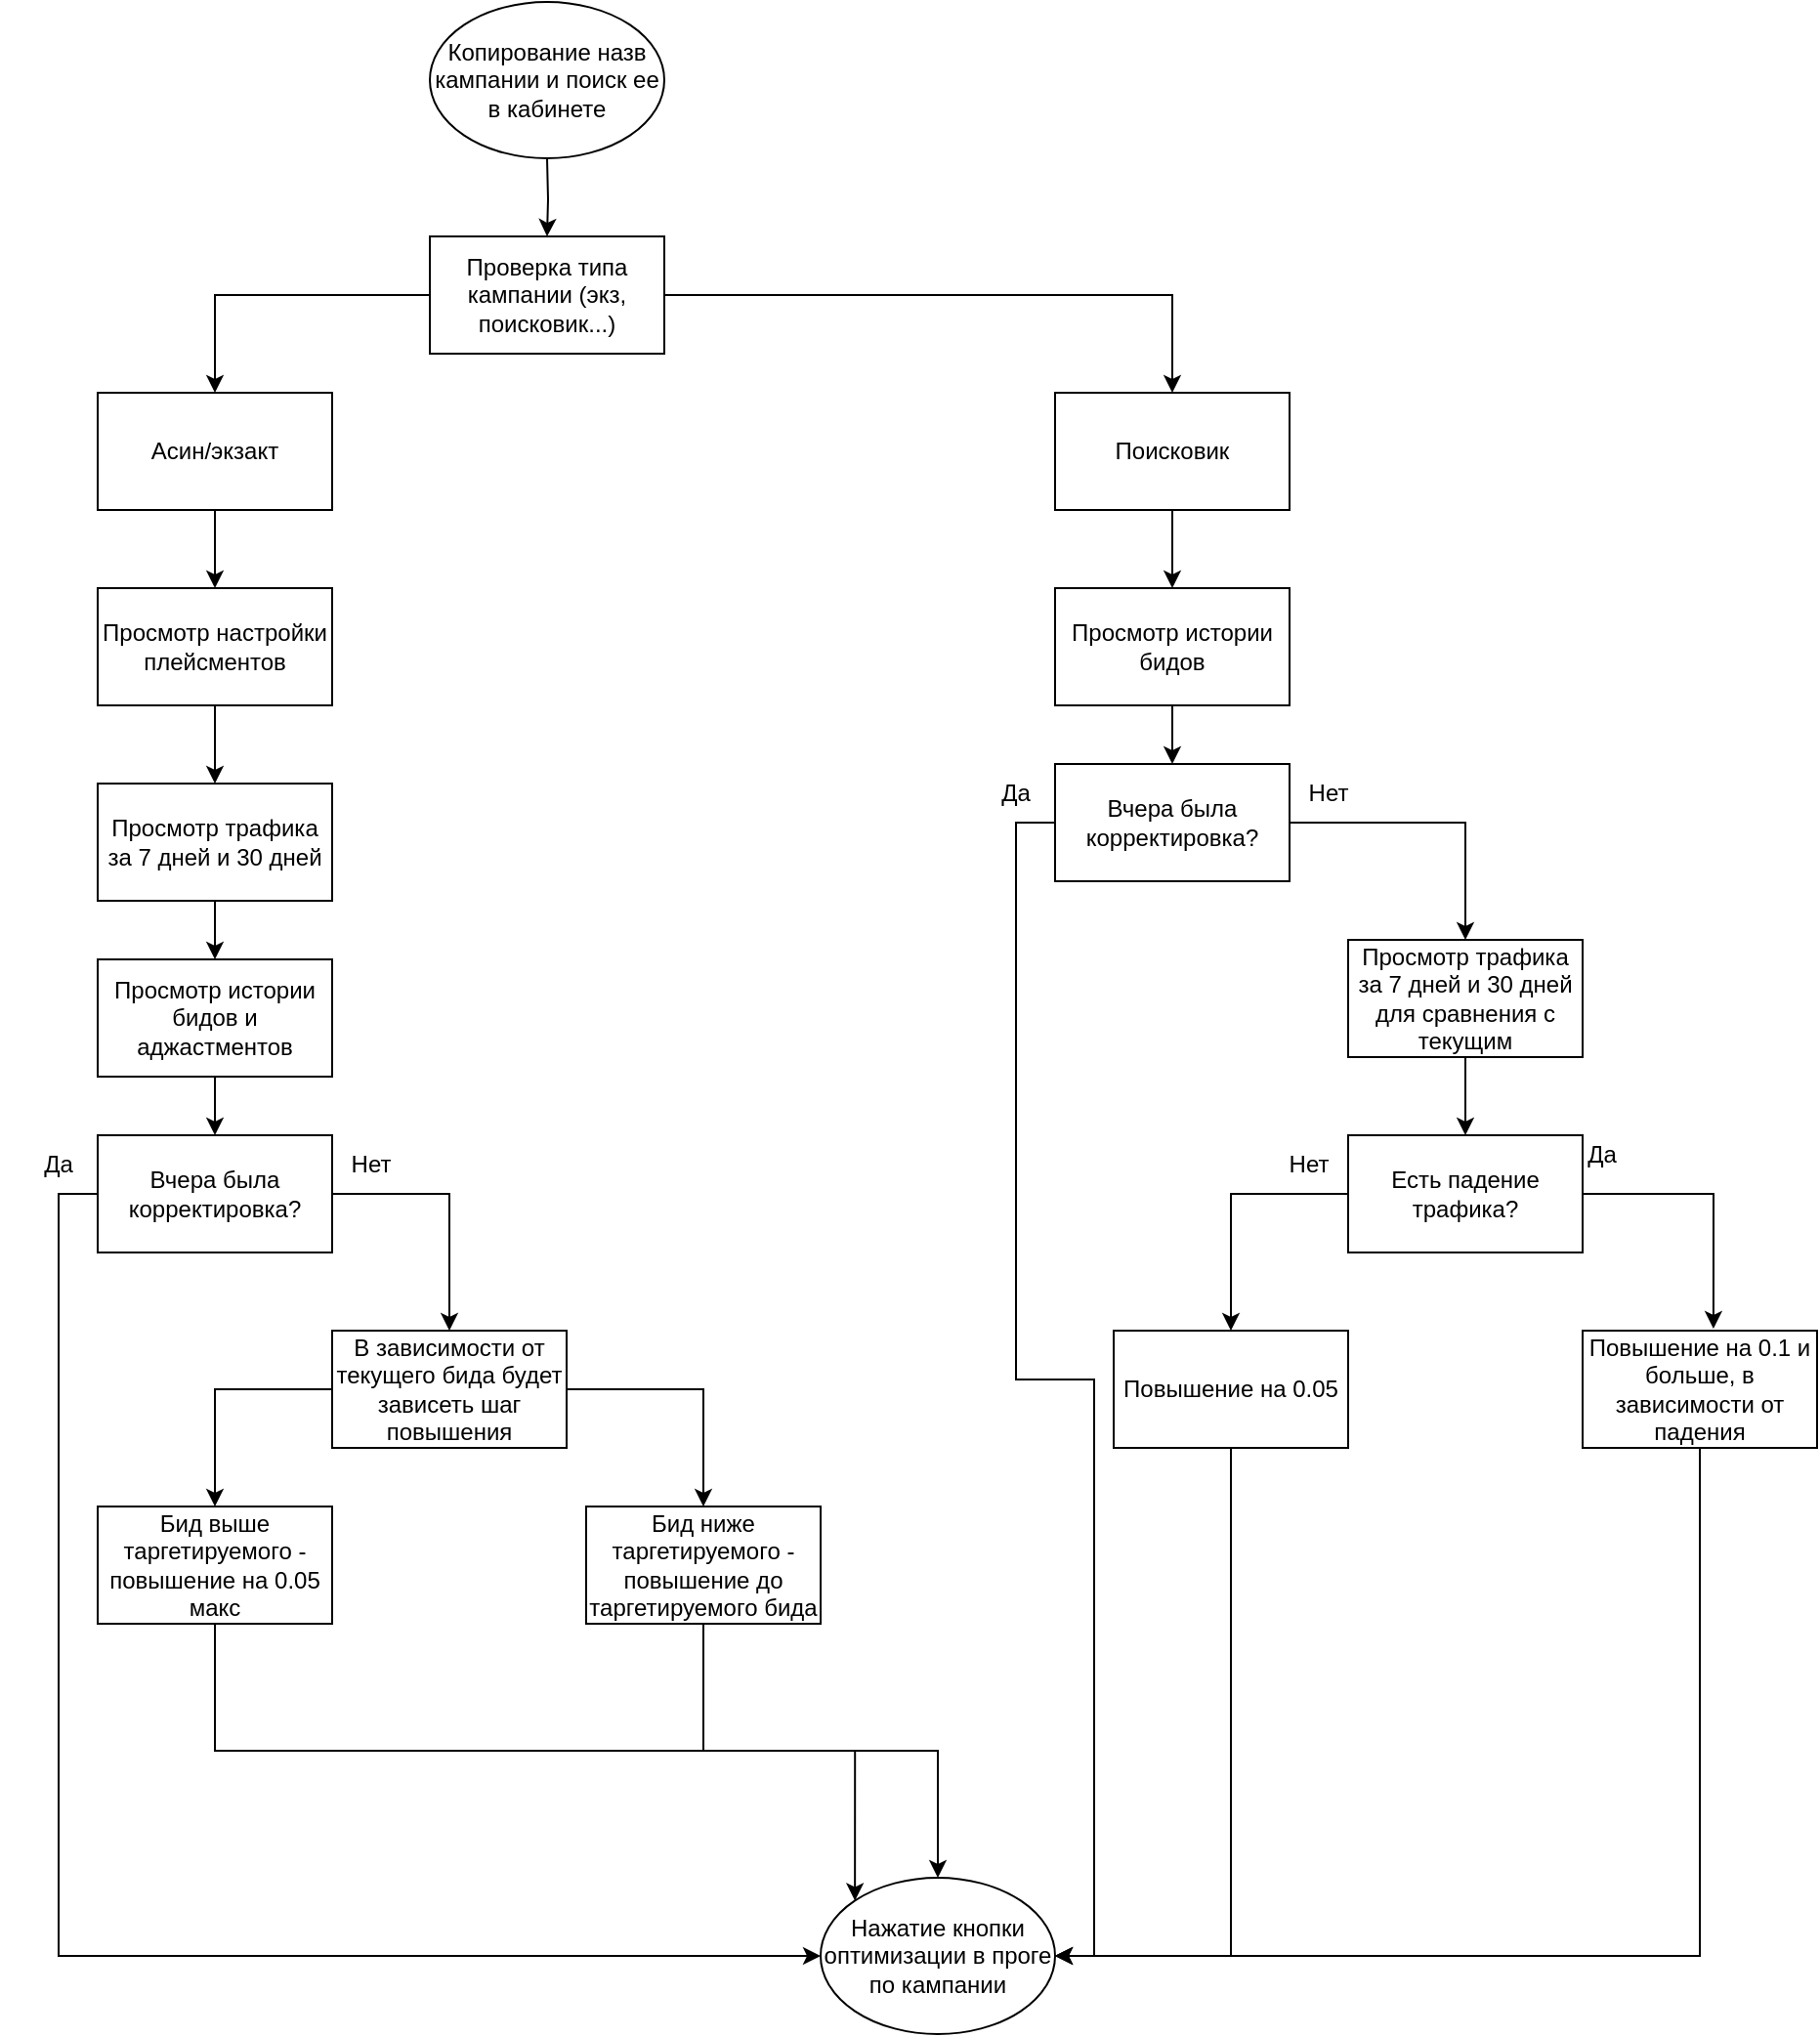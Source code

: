 <mxfile version="24.7.17">
  <diagram name="Страница — 1" id="2gytokV5b-rVUzI0W6c4">
    <mxGraphModel grid="1" page="1" gridSize="10" guides="1" tooltips="1" connect="1" arrows="1" fold="1" pageScale="1" pageWidth="827" pageHeight="1169" math="0" shadow="0">
      <root>
        <mxCell id="0" />
        <mxCell id="1" parent="0" />
        <mxCell id="pwe0ns4rHspd8RC1gSeA-3" style="edgeStyle=orthogonalEdgeStyle;rounded=0;orthogonalLoop=1;jettySize=auto;html=1;exitX=0.5;exitY=1;exitDx=0;exitDy=0;" edge="1" parent="1" target="pwe0ns4rHspd8RC1gSeA-2">
          <mxGeometry relative="1" as="geometry">
            <mxPoint x="390" y="90" as="sourcePoint" />
          </mxGeometry>
        </mxCell>
        <mxCell id="pwe0ns4rHspd8RC1gSeA-12" style="edgeStyle=orthogonalEdgeStyle;rounded=0;orthogonalLoop=1;jettySize=auto;html=1;exitX=0;exitY=0.5;exitDx=0;exitDy=0;entryX=0.5;entryY=0;entryDx=0;entryDy=0;" edge="1" parent="1" source="pwe0ns4rHspd8RC1gSeA-2" target="pwe0ns4rHspd8RC1gSeA-4">
          <mxGeometry relative="1" as="geometry" />
        </mxCell>
        <mxCell id="pwe0ns4rHspd8RC1gSeA-38" style="edgeStyle=orthogonalEdgeStyle;rounded=0;orthogonalLoop=1;jettySize=auto;html=1;exitX=1;exitY=0.5;exitDx=0;exitDy=0;entryX=0.5;entryY=0;entryDx=0;entryDy=0;" edge="1" parent="1" source="pwe0ns4rHspd8RC1gSeA-2" target="pwe0ns4rHspd8RC1gSeA-5">
          <mxGeometry relative="1" as="geometry" />
        </mxCell>
        <mxCell id="pwe0ns4rHspd8RC1gSeA-2" value="Проверка типа кампании (экз, поисковик...)" style="rounded=0;whiteSpace=wrap;html=1;" vertex="1" parent="1">
          <mxGeometry x="330" y="130" width="120" height="60" as="geometry" />
        </mxCell>
        <mxCell id="pwe0ns4rHspd8RC1gSeA-13" style="edgeStyle=orthogonalEdgeStyle;rounded=0;orthogonalLoop=1;jettySize=auto;html=1;exitX=0.5;exitY=1;exitDx=0;exitDy=0;entryX=0.5;entryY=0;entryDx=0;entryDy=0;" edge="1" parent="1" source="pwe0ns4rHspd8RC1gSeA-4" target="pwe0ns4rHspd8RC1gSeA-6">
          <mxGeometry relative="1" as="geometry" />
        </mxCell>
        <mxCell id="pwe0ns4rHspd8RC1gSeA-4" value="Асин/экзакт" style="rounded=0;whiteSpace=wrap;html=1;" vertex="1" parent="1">
          <mxGeometry x="160" y="210" width="120" height="60" as="geometry" />
        </mxCell>
        <mxCell id="pwe0ns4rHspd8RC1gSeA-40" style="edgeStyle=orthogonalEdgeStyle;rounded=0;orthogonalLoop=1;jettySize=auto;html=1;exitX=0.5;exitY=1;exitDx=0;exitDy=0;entryX=0.5;entryY=0;entryDx=0;entryDy=0;" edge="1" parent="1" source="pwe0ns4rHspd8RC1gSeA-5">
          <mxGeometry relative="1" as="geometry">
            <mxPoint x="710" y="310" as="targetPoint" />
          </mxGeometry>
        </mxCell>
        <mxCell id="pwe0ns4rHspd8RC1gSeA-5" value="Поисковик" style="rounded=0;whiteSpace=wrap;html=1;" vertex="1" parent="1">
          <mxGeometry x="650" y="210" width="120" height="60" as="geometry" />
        </mxCell>
        <mxCell id="pwe0ns4rHspd8RC1gSeA-14" style="edgeStyle=orthogonalEdgeStyle;rounded=0;orthogonalLoop=1;jettySize=auto;html=1;exitX=0.5;exitY=1;exitDx=0;exitDy=0;" edge="1" parent="1" source="pwe0ns4rHspd8RC1gSeA-6" target="pwe0ns4rHspd8RC1gSeA-7">
          <mxGeometry relative="1" as="geometry" />
        </mxCell>
        <mxCell id="pwe0ns4rHspd8RC1gSeA-6" value="Просмотр настройки плейсментов" style="rounded=0;whiteSpace=wrap;html=1;" vertex="1" parent="1">
          <mxGeometry x="160" y="310" width="120" height="60" as="geometry" />
        </mxCell>
        <mxCell id="pwe0ns4rHspd8RC1gSeA-15" style="edgeStyle=orthogonalEdgeStyle;rounded=0;orthogonalLoop=1;jettySize=auto;html=1;exitX=0.5;exitY=1;exitDx=0;exitDy=0;" edge="1" parent="1" source="pwe0ns4rHspd8RC1gSeA-7" target="pwe0ns4rHspd8RC1gSeA-8">
          <mxGeometry relative="1" as="geometry" />
        </mxCell>
        <mxCell id="pwe0ns4rHspd8RC1gSeA-7" value="Просмотр трафика за 7 дней и 30 дней" style="rounded=0;whiteSpace=wrap;html=1;" vertex="1" parent="1">
          <mxGeometry x="160" y="410" width="120" height="60" as="geometry" />
        </mxCell>
        <mxCell id="pwe0ns4rHspd8RC1gSeA-42" style="edgeStyle=orthogonalEdgeStyle;rounded=0;orthogonalLoop=1;jettySize=auto;html=1;exitX=0.5;exitY=1;exitDx=0;exitDy=0;entryX=0.5;entryY=0;entryDx=0;entryDy=0;" edge="1" parent="1" source="pwe0ns4rHspd8RC1gSeA-8" target="pwe0ns4rHspd8RC1gSeA-32">
          <mxGeometry relative="1" as="geometry" />
        </mxCell>
        <mxCell id="pwe0ns4rHspd8RC1gSeA-8" value="Просмотр истории бидов и аджастментов" style="rounded=0;whiteSpace=wrap;html=1;" vertex="1" parent="1">
          <mxGeometry x="160" y="500" width="120" height="60" as="geometry" />
        </mxCell>
        <mxCell id="pwe0ns4rHspd8RC1gSeA-23" style="edgeStyle=orthogonalEdgeStyle;rounded=0;orthogonalLoop=1;jettySize=auto;html=1;exitX=0;exitY=0.5;exitDx=0;exitDy=0;entryX=0.5;entryY=0;entryDx=0;entryDy=0;" edge="1" parent="1" source="pwe0ns4rHspd8RC1gSeA-19" target="pwe0ns4rHspd8RC1gSeA-22">
          <mxGeometry relative="1" as="geometry" />
        </mxCell>
        <mxCell id="pwe0ns4rHspd8RC1gSeA-25" style="edgeStyle=orthogonalEdgeStyle;rounded=0;orthogonalLoop=1;jettySize=auto;html=1;exitX=1;exitY=0.5;exitDx=0;exitDy=0;" edge="1" parent="1" source="pwe0ns4rHspd8RC1gSeA-19" target="pwe0ns4rHspd8RC1gSeA-24">
          <mxGeometry relative="1" as="geometry" />
        </mxCell>
        <mxCell id="pwe0ns4rHspd8RC1gSeA-19" value="В зависимости от текущего бида будет зависеть шаг повышения" style="rounded=0;whiteSpace=wrap;html=1;" vertex="1" parent="1">
          <mxGeometry x="280" y="690" width="120" height="60" as="geometry" />
        </mxCell>
        <mxCell id="pwe0ns4rHspd8RC1gSeA-28" style="edgeStyle=orthogonalEdgeStyle;rounded=0;orthogonalLoop=1;jettySize=auto;html=1;exitX=0.5;exitY=1;exitDx=0;exitDy=0;entryX=0;entryY=0;entryDx=0;entryDy=0;" edge="1" parent="1" source="pwe0ns4rHspd8RC1gSeA-22" target="pwe0ns4rHspd8RC1gSeA-26">
          <mxGeometry relative="1" as="geometry" />
        </mxCell>
        <mxCell id="pwe0ns4rHspd8RC1gSeA-22" value="Бид выше таргетируемого - повышение на 0.05 макс" style="rounded=0;whiteSpace=wrap;html=1;" vertex="1" parent="1">
          <mxGeometry x="160" y="780" width="120" height="60" as="geometry" />
        </mxCell>
        <mxCell id="pwe0ns4rHspd8RC1gSeA-29" style="edgeStyle=orthogonalEdgeStyle;rounded=0;orthogonalLoop=1;jettySize=auto;html=1;exitX=0.5;exitY=1;exitDx=0;exitDy=0;entryX=0.5;entryY=0;entryDx=0;entryDy=0;" edge="1" parent="1" source="pwe0ns4rHspd8RC1gSeA-24" target="pwe0ns4rHspd8RC1gSeA-26">
          <mxGeometry relative="1" as="geometry" />
        </mxCell>
        <mxCell id="pwe0ns4rHspd8RC1gSeA-24" value="Бид ниже таргетируемого - повышение до таргетируемого бида" style="rounded=0;whiteSpace=wrap;html=1;" vertex="1" parent="1">
          <mxGeometry x="410" y="780" width="120" height="60" as="geometry" />
        </mxCell>
        <mxCell id="pwe0ns4rHspd8RC1gSeA-26" value="Нажатие кнопки оптимизации в проге по кампании" style="ellipse;whiteSpace=wrap;html=1;" vertex="1" parent="1">
          <mxGeometry x="530" y="970" width="120" height="80" as="geometry" />
        </mxCell>
        <mxCell id="pwe0ns4rHspd8RC1gSeA-30" value="Копирование назв кампании и поиск ее в кабинете" style="ellipse;whiteSpace=wrap;html=1;" vertex="1" parent="1">
          <mxGeometry x="330" y="10" width="120" height="80" as="geometry" />
        </mxCell>
        <mxCell id="pwe0ns4rHspd8RC1gSeA-33" style="edgeStyle=orthogonalEdgeStyle;rounded=0;orthogonalLoop=1;jettySize=auto;html=1;exitX=0;exitY=0.5;exitDx=0;exitDy=0;entryX=0;entryY=0.5;entryDx=0;entryDy=0;" edge="1" parent="1" source="pwe0ns4rHspd8RC1gSeA-32" target="pwe0ns4rHspd8RC1gSeA-26">
          <mxGeometry relative="1" as="geometry" />
        </mxCell>
        <mxCell id="pwe0ns4rHspd8RC1gSeA-37" style="edgeStyle=orthogonalEdgeStyle;rounded=0;orthogonalLoop=1;jettySize=auto;html=1;exitX=1;exitY=0.5;exitDx=0;exitDy=0;entryX=0.5;entryY=0;entryDx=0;entryDy=0;" edge="1" parent="1" source="pwe0ns4rHspd8RC1gSeA-32" target="pwe0ns4rHspd8RC1gSeA-19">
          <mxGeometry relative="1" as="geometry" />
        </mxCell>
        <mxCell id="pwe0ns4rHspd8RC1gSeA-32" value="Вчера была корректировка?" style="rounded=0;whiteSpace=wrap;html=1;" vertex="1" parent="1">
          <mxGeometry x="160" y="590" width="120" height="60" as="geometry" />
        </mxCell>
        <mxCell id="pwe0ns4rHspd8RC1gSeA-34" value="Да" style="text;html=1;align=center;verticalAlign=middle;whiteSpace=wrap;rounded=0;" vertex="1" parent="1">
          <mxGeometry x="110" y="590" width="60" height="30" as="geometry" />
        </mxCell>
        <mxCell id="pwe0ns4rHspd8RC1gSeA-35" value="Нет" style="text;html=1;align=center;verticalAlign=middle;whiteSpace=wrap;rounded=0;" vertex="1" parent="1">
          <mxGeometry x="270" y="590" width="60" height="30" as="geometry" />
        </mxCell>
        <mxCell id="pwe0ns4rHspd8RC1gSeA-60" style="edgeStyle=orthogonalEdgeStyle;rounded=0;orthogonalLoop=1;jettySize=auto;html=1;exitX=0.5;exitY=1;exitDx=0;exitDy=0;entryX=0.5;entryY=0;entryDx=0;entryDy=0;" edge="1" parent="1" source="pwe0ns4rHspd8RC1gSeA-41" target="pwe0ns4rHspd8RC1gSeA-43">
          <mxGeometry relative="1" as="geometry" />
        </mxCell>
        <mxCell id="pwe0ns4rHspd8RC1gSeA-41" value="Просмотр истории бидов" style="rounded=0;whiteSpace=wrap;html=1;" vertex="1" parent="1">
          <mxGeometry x="650" y="310" width="120" height="60" as="geometry" />
        </mxCell>
        <mxCell id="pwe0ns4rHspd8RC1gSeA-44" style="edgeStyle=orthogonalEdgeStyle;rounded=0;orthogonalLoop=1;jettySize=auto;html=1;exitX=0;exitY=0.5;exitDx=0;exitDy=0;entryX=1;entryY=0.5;entryDx=0;entryDy=0;" edge="1" parent="1" source="pwe0ns4rHspd8RC1gSeA-43" target="pwe0ns4rHspd8RC1gSeA-26">
          <mxGeometry relative="1" as="geometry" />
        </mxCell>
        <mxCell id="pwe0ns4rHspd8RC1gSeA-54" style="edgeStyle=orthogonalEdgeStyle;rounded=0;orthogonalLoop=1;jettySize=auto;html=1;exitX=1;exitY=0.5;exitDx=0;exitDy=0;entryX=0.5;entryY=0;entryDx=0;entryDy=0;" edge="1" parent="1" source="pwe0ns4rHspd8RC1gSeA-43" target="pwe0ns4rHspd8RC1gSeA-47">
          <mxGeometry relative="1" as="geometry" />
        </mxCell>
        <mxCell id="pwe0ns4rHspd8RC1gSeA-43" value="Вчера была корректировка?" style="rounded=0;whiteSpace=wrap;html=1;" vertex="1" parent="1">
          <mxGeometry x="650" y="400" width="120" height="60" as="geometry" />
        </mxCell>
        <mxCell id="pwe0ns4rHspd8RC1gSeA-45" value="Да" style="text;html=1;align=center;verticalAlign=middle;whiteSpace=wrap;rounded=0;" vertex="1" parent="1">
          <mxGeometry x="600" y="400" width="60" height="30" as="geometry" />
        </mxCell>
        <mxCell id="pwe0ns4rHspd8RC1gSeA-46" value="Нет" style="text;html=1;align=center;verticalAlign=middle;whiteSpace=wrap;rounded=0;" vertex="1" parent="1">
          <mxGeometry x="760" y="400" width="60" height="30" as="geometry" />
        </mxCell>
        <mxCell id="pwe0ns4rHspd8RC1gSeA-53" style="edgeStyle=orthogonalEdgeStyle;rounded=0;orthogonalLoop=1;jettySize=auto;html=1;exitX=0.5;exitY=1;exitDx=0;exitDy=0;entryX=0.5;entryY=0;entryDx=0;entryDy=0;" edge="1" parent="1" source="pwe0ns4rHspd8RC1gSeA-47" target="pwe0ns4rHspd8RC1gSeA-48">
          <mxGeometry relative="1" as="geometry" />
        </mxCell>
        <mxCell id="pwe0ns4rHspd8RC1gSeA-47" value="Просмотр трафика за 7 дней и 30 дней для сравнения с текущим" style="rounded=0;whiteSpace=wrap;html=1;" vertex="1" parent="1">
          <mxGeometry x="800" y="490" width="120" height="60" as="geometry" />
        </mxCell>
        <mxCell id="pwe0ns4rHspd8RC1gSeA-51" style="edgeStyle=orthogonalEdgeStyle;rounded=0;orthogonalLoop=1;jettySize=auto;html=1;exitX=0;exitY=0.5;exitDx=0;exitDy=0;" edge="1" parent="1" source="pwe0ns4rHspd8RC1gSeA-48" target="pwe0ns4rHspd8RC1gSeA-49">
          <mxGeometry relative="1" as="geometry" />
        </mxCell>
        <mxCell id="pwe0ns4rHspd8RC1gSeA-48" value="Есть падение трафика?" style="rounded=0;whiteSpace=wrap;html=1;" vertex="1" parent="1">
          <mxGeometry x="800" y="590" width="120" height="60" as="geometry" />
        </mxCell>
        <mxCell id="pwe0ns4rHspd8RC1gSeA-57" style="edgeStyle=orthogonalEdgeStyle;rounded=0;orthogonalLoop=1;jettySize=auto;html=1;exitX=0.5;exitY=1;exitDx=0;exitDy=0;entryX=1;entryY=0.5;entryDx=0;entryDy=0;" edge="1" parent="1" source="pwe0ns4rHspd8RC1gSeA-49" target="pwe0ns4rHspd8RC1gSeA-26">
          <mxGeometry relative="1" as="geometry" />
        </mxCell>
        <mxCell id="pwe0ns4rHspd8RC1gSeA-49" value="Повышение на 0.05" style="rounded=0;whiteSpace=wrap;html=1;" vertex="1" parent="1">
          <mxGeometry x="680" y="690" width="120" height="60" as="geometry" />
        </mxCell>
        <mxCell id="pwe0ns4rHspd8RC1gSeA-59" style="edgeStyle=orthogonalEdgeStyle;rounded=0;orthogonalLoop=1;jettySize=auto;html=1;exitX=0.5;exitY=1;exitDx=0;exitDy=0;entryX=1;entryY=0.5;entryDx=0;entryDy=0;" edge="1" parent="1" source="pwe0ns4rHspd8RC1gSeA-50" target="pwe0ns4rHspd8RC1gSeA-26">
          <mxGeometry relative="1" as="geometry" />
        </mxCell>
        <mxCell id="pwe0ns4rHspd8RC1gSeA-50" value="Повышение на 0.1 и больше, в зависимости от падения" style="rounded=0;whiteSpace=wrap;html=1;" vertex="1" parent="1">
          <mxGeometry x="920" y="690" width="120" height="60" as="geometry" />
        </mxCell>
        <mxCell id="pwe0ns4rHspd8RC1gSeA-52" style="edgeStyle=orthogonalEdgeStyle;rounded=0;orthogonalLoop=1;jettySize=auto;html=1;exitX=1;exitY=0.5;exitDx=0;exitDy=0;entryX=0.558;entryY=-0.017;entryDx=0;entryDy=0;entryPerimeter=0;" edge="1" parent="1" source="pwe0ns4rHspd8RC1gSeA-48" target="pwe0ns4rHspd8RC1gSeA-50">
          <mxGeometry relative="1" as="geometry" />
        </mxCell>
        <mxCell id="pwe0ns4rHspd8RC1gSeA-55" value="Да" style="text;html=1;align=center;verticalAlign=middle;whiteSpace=wrap;rounded=0;" vertex="1" parent="1">
          <mxGeometry x="900" y="585" width="60" height="30" as="geometry" />
        </mxCell>
        <mxCell id="pwe0ns4rHspd8RC1gSeA-56" value="Нет" style="text;html=1;align=center;verticalAlign=middle;whiteSpace=wrap;rounded=0;" vertex="1" parent="1">
          <mxGeometry x="750" y="590" width="60" height="30" as="geometry" />
        </mxCell>
      </root>
    </mxGraphModel>
  </diagram>
</mxfile>
